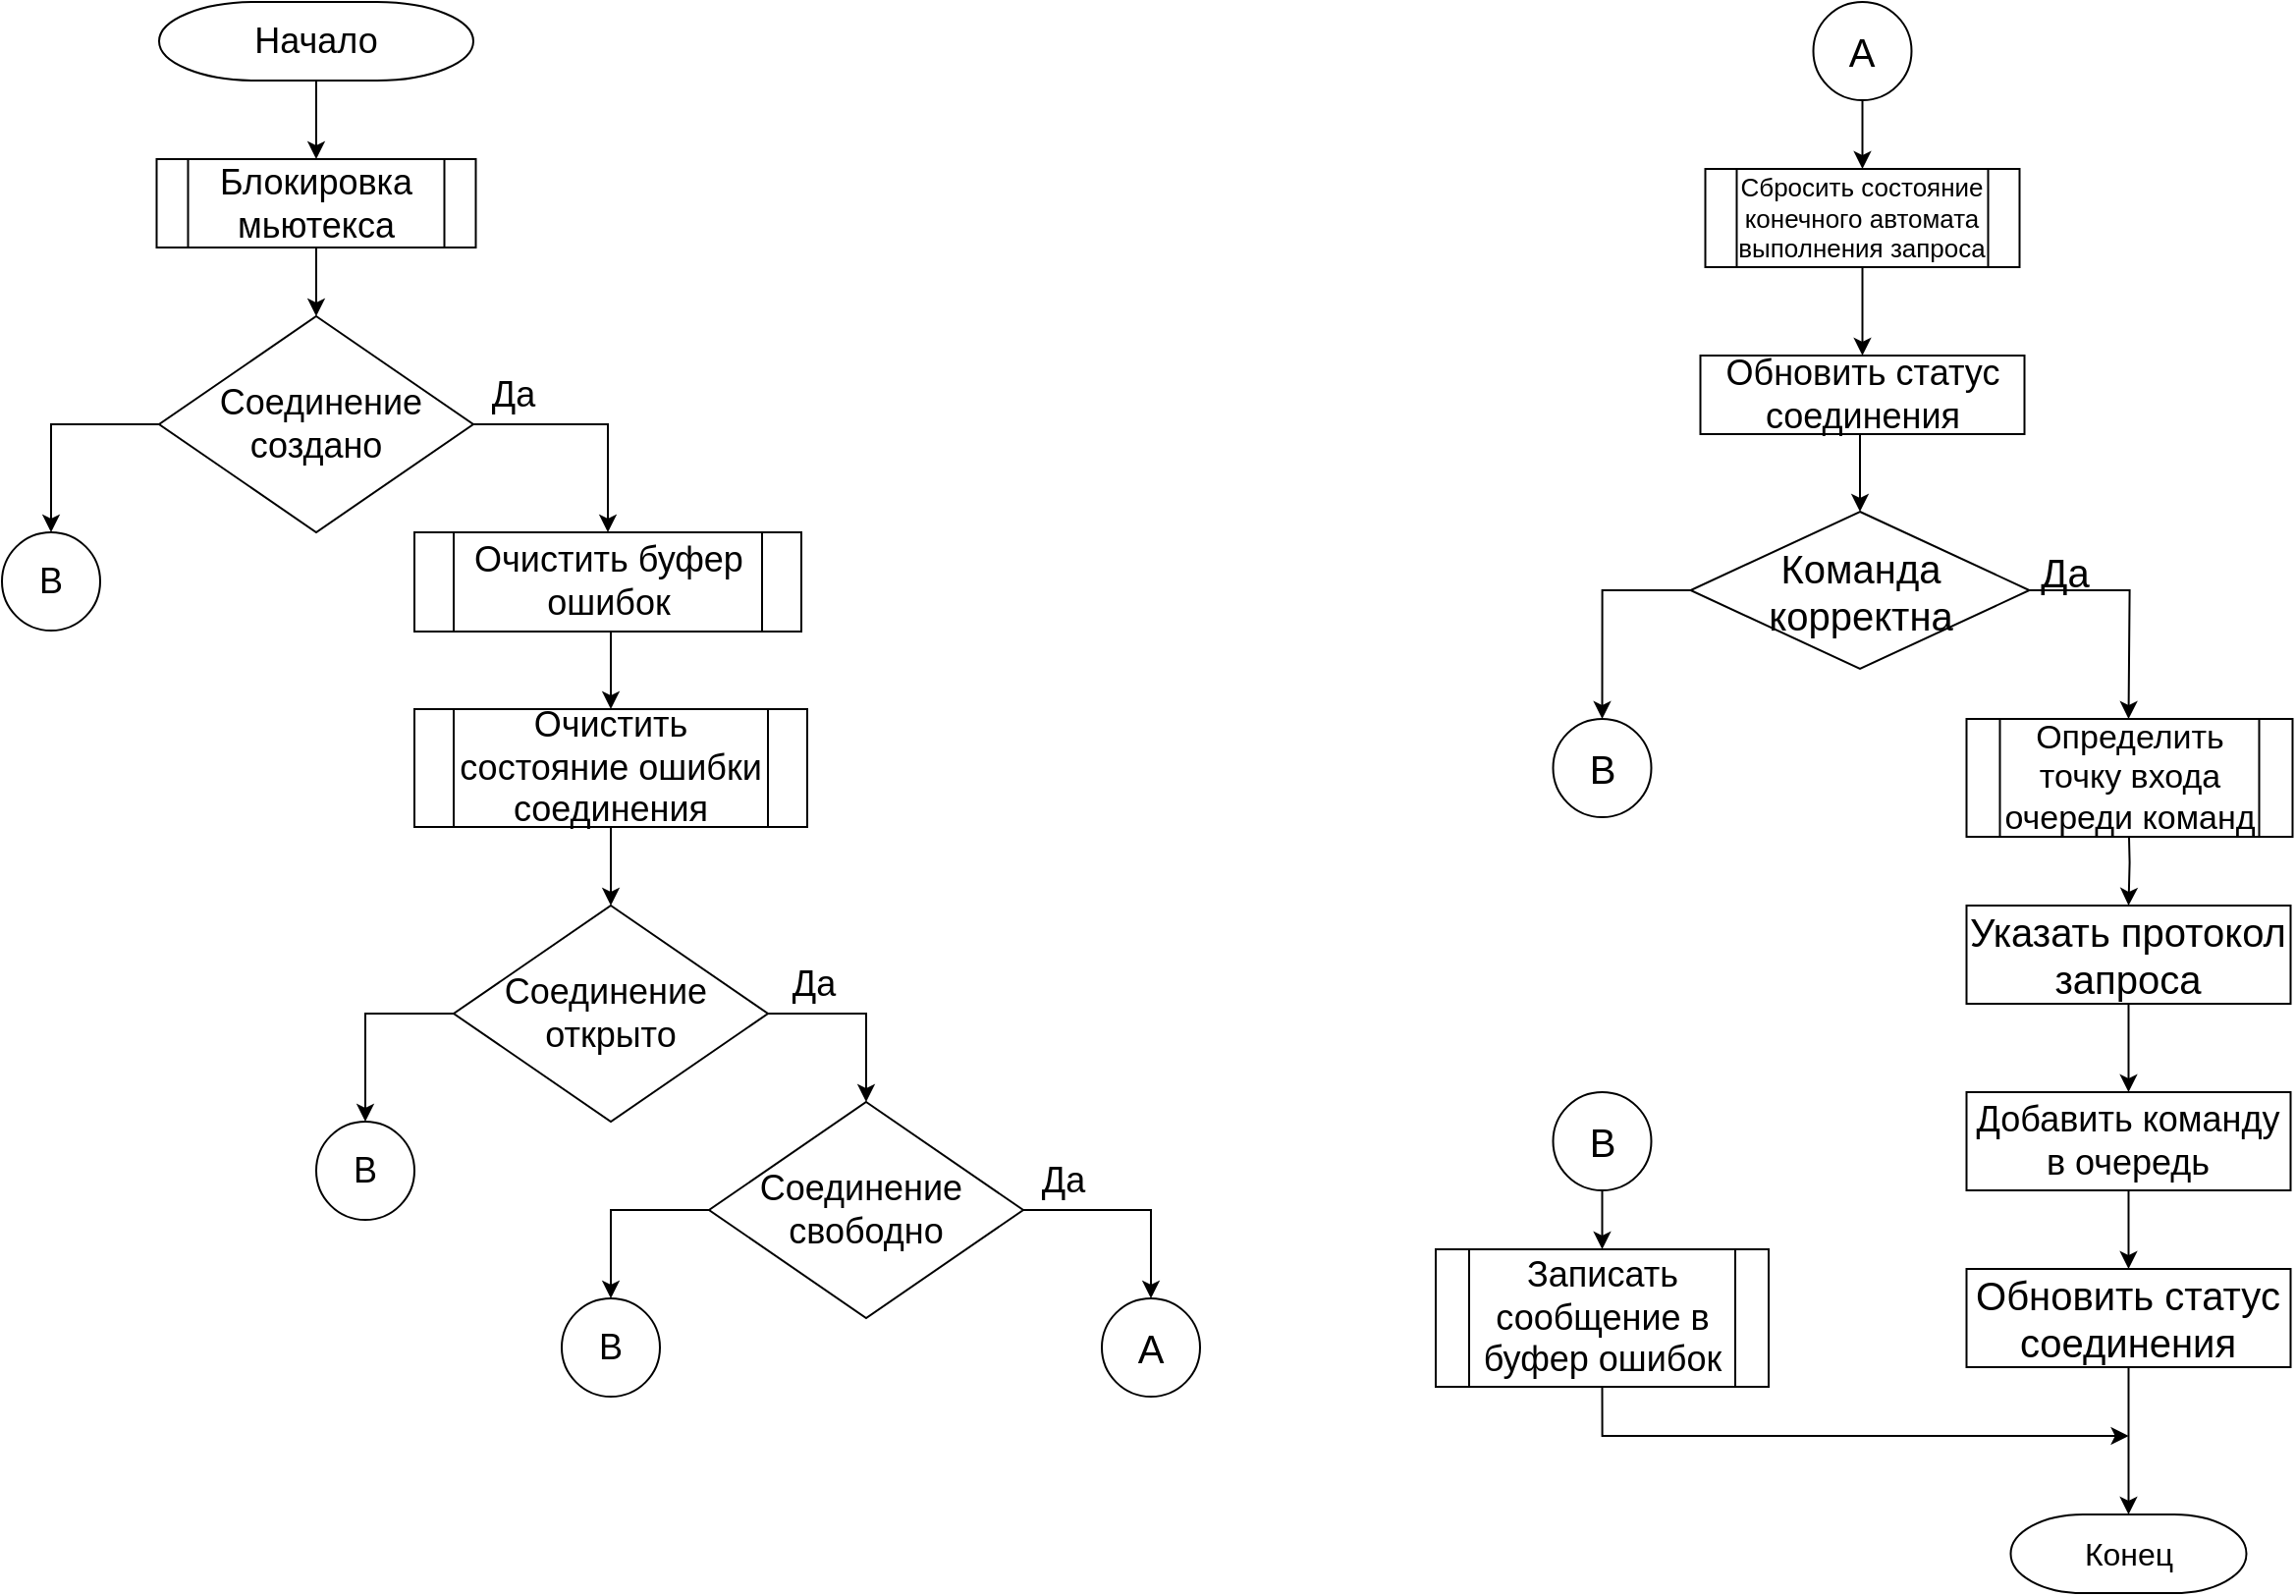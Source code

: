 <mxfile version="13.9.9" type="device"><diagram id="gliHLvQFvIHydyBWGM-A" name="Страница 1"><mxGraphModel dx="2076" dy="1198" grid="1" gridSize="10" guides="1" tooltips="1" connect="1" arrows="1" fold="1" page="1" pageScale="1" pageWidth="827" pageHeight="1169" math="0" shadow="0"><root><mxCell id="0"/><mxCell id="1" parent="0"/><mxCell id="k-T3QM_nEGs3dEqhVsLz-6" style="edgeStyle=orthogonalEdgeStyle;rounded=0;orthogonalLoop=1;jettySize=auto;html=1;exitX=0.5;exitY=1;exitDx=0;exitDy=0;exitPerimeter=0;entryX=0.5;entryY=0;entryDx=0;entryDy=0;" parent="1" source="k-T3QM_nEGs3dEqhVsLz-3" target="FiapiD2SMN-c5rCHMdfq-1" edge="1"><mxGeometry relative="1" as="geometry"><mxPoint x="220" y="75" as="targetPoint"/></mxGeometry></mxCell><mxCell id="k-T3QM_nEGs3dEqhVsLz-3" value="&lt;font style=&quot;font-size: 18px&quot;&gt;Начало&lt;/font&gt;" style="strokeWidth=1;html=1;shape=mxgraph.flowchart.terminator;whiteSpace=wrap;fontSize=16;" parent="1" vertex="1"><mxGeometry x="140" width="160" height="40" as="geometry"/></mxCell><mxCell id="k-T3QM_nEGs3dEqhVsLz-7" style="edgeStyle=orthogonalEdgeStyle;rounded=0;orthogonalLoop=1;jettySize=auto;html=1;exitX=0.5;exitY=1;exitDx=0;exitDy=0;entryX=0.5;entryY=0;entryDx=0;entryDy=0;" parent="1" source="FiapiD2SMN-c5rCHMdfq-1" edge="1"><mxGeometry relative="1" as="geometry"><mxPoint x="220" y="160" as="targetPoint"/><mxPoint x="220" y="120" as="sourcePoint"/></mxGeometry></mxCell><mxCell id="56lKAfg88FO6pdRmh2W5-32" style="edgeStyle=orthogonalEdgeStyle;rounded=0;orthogonalLoop=1;jettySize=auto;html=1;exitX=1;exitY=0.5;exitDx=0;exitDy=0;entryX=0.5;entryY=0;entryDx=0;entryDy=0;fontSize=16;" parent="1" source="WbcLAFBfRxNihGQ3WSMr-1" target="56lKAfg88FO6pdRmh2W5-18" edge="1"><mxGeometry relative="1" as="geometry"><mxPoint x="305" y="204.75" as="sourcePoint"/></mxGeometry></mxCell><mxCell id="k-T3QM_nEGs3dEqhVsLz-21" value="&lt;font style=&quot;font-size: 18px&quot;&gt;Да&lt;/font&gt;" style="text;html=1;align=center;verticalAlign=middle;resizable=0;points=[];autosize=1;fontSize=16;" parent="1" vertex="1"><mxGeometry x="300" y="190" width="40" height="20" as="geometry"/></mxCell><mxCell id="56lKAfg88FO6pdRmh2W5-34" style="edgeStyle=orthogonalEdgeStyle;rounded=0;orthogonalLoop=1;jettySize=auto;html=1;exitX=1;exitY=0.5;exitDx=0;exitDy=0;fontSize=16;" parent="1" source="WbcLAFBfRxNihGQ3WSMr-2" target="FiapiD2SMN-c5rCHMdfq-9" edge="1"><mxGeometry relative="1" as="geometry"><mxPoint x="520" y="570" as="targetPoint"/><mxPoint x="443" y="560" as="sourcePoint"/></mxGeometry></mxCell><mxCell id="JhBjwZLPoNHoTHyixY-U-13" style="edgeStyle=orthogonalEdgeStyle;rounded=0;orthogonalLoop=1;jettySize=auto;html=1;exitX=0.5;exitY=1;exitDx=0;exitDy=0;entryX=0.5;entryY=0;entryDx=0;entryDy=0;" parent="1" source="56lKAfg88FO6pdRmh2W5-18" target="JhBjwZLPoNHoTHyixY-U-16" edge="1"><mxGeometry relative="1" as="geometry"><mxPoint x="363.0" y="360" as="targetPoint"/></mxGeometry></mxCell><mxCell id="56lKAfg88FO6pdRmh2W5-18" value="&lt;font style=&quot;font-size: 18px&quot;&gt;Очистить буфер ошибок&lt;/font&gt;" style="shape=process;whiteSpace=wrap;html=1;backgroundOutline=1;fontSize=16;" parent="1" vertex="1"><mxGeometry x="270" y="270" width="197" height="50.5" as="geometry"/></mxCell><mxCell id="56lKAfg88FO6pdRmh2W5-52" style="edgeStyle=orthogonalEdgeStyle;rounded=0;orthogonalLoop=1;jettySize=auto;html=1;exitX=1;exitY=0.5;exitDx=0;exitDy=0;exitPerimeter=0;entryX=0.5;entryY=0;entryDx=0;entryDy=0;fontSize=16;" parent="1" source="56lKAfg88FO6pdRmh2W5-25" edge="1"><mxGeometry relative="1" as="geometry"><mxPoint x="1142.75" y="365" as="targetPoint"/></mxGeometry></mxCell><mxCell id="JhBjwZLPoNHoTHyixY-U-4" style="edgeStyle=orthogonalEdgeStyle;rounded=0;orthogonalLoop=1;jettySize=auto;html=1;exitX=0;exitY=0.5;exitDx=0;exitDy=0;exitPerimeter=0;entryX=0.5;entryY=0;entryDx=0;entryDy=0;" parent="1" source="56lKAfg88FO6pdRmh2W5-25" target="56lKAfg88FO6pdRmh2W5-56" edge="1"><mxGeometry relative="1" as="geometry"/></mxCell><mxCell id="56lKAfg88FO6pdRmh2W5-25" value="&lt;font style=&quot;font-size: 20px&quot;&gt;Команда&lt;br&gt;корректна&lt;/font&gt;" style="strokeWidth=1;html=1;shape=mxgraph.flowchart.decision;whiteSpace=wrap;fontSize=16;" parent="1" vertex="1"><mxGeometry x="919.75" y="259.5" width="172.5" height="80" as="geometry"/></mxCell><mxCell id="56lKAfg88FO6pdRmh2W5-29" style="edgeStyle=orthogonalEdgeStyle;rounded=0;orthogonalLoop=1;jettySize=auto;html=1;exitX=0.5;exitY=1;exitDx=0;exitDy=0;entryX=0.5;entryY=0;entryDx=0;entryDy=0;fontSize=16;" parent="1" target="56lKAfg88FO6pdRmh2W5-28" edge="1"><mxGeometry relative="1" as="geometry"><mxPoint x="1142.75" y="415" as="sourcePoint"/></mxGeometry></mxCell><mxCell id="56lKAfg88FO6pdRmh2W5-31" style="edgeStyle=orthogonalEdgeStyle;rounded=0;orthogonalLoop=1;jettySize=auto;html=1;exitX=0.5;exitY=1;exitDx=0;exitDy=0;entryX=0.5;entryY=0;entryDx=0;entryDy=0;fontSize=16;" parent="1" source="56lKAfg88FO6pdRmh2W5-28" target="56lKAfg88FO6pdRmh2W5-30" edge="1"><mxGeometry relative="1" as="geometry"/></mxCell><mxCell id="56lKAfg88FO6pdRmh2W5-28" value="&lt;font style=&quot;font-size: 20px&quot;&gt;Указать протокол запроса&lt;/font&gt;" style="rounded=0;whiteSpace=wrap;html=1;fontSize=16;" parent="1" vertex="1"><mxGeometry x="1060.25" y="460" width="165" height="50" as="geometry"/></mxCell><mxCell id="56lKAfg88FO6pdRmh2W5-45" style="edgeStyle=orthogonalEdgeStyle;rounded=0;orthogonalLoop=1;jettySize=auto;html=1;exitX=0.5;exitY=1;exitDx=0;exitDy=0;entryX=0.5;entryY=0;entryDx=0;entryDy=0;fontSize=16;" parent="1" source="56lKAfg88FO6pdRmh2W5-30" target="56lKAfg88FO6pdRmh2W5-44" edge="1"><mxGeometry relative="1" as="geometry"/></mxCell><mxCell id="56lKAfg88FO6pdRmh2W5-30" value="&lt;font style=&quot;font-size: 18px&quot;&gt;Добавить команду в очередь&lt;/font&gt;" style="rounded=0;whiteSpace=wrap;html=1;fontSize=16;" parent="1" vertex="1"><mxGeometry x="1060.25" y="555" width="165" height="50" as="geometry"/></mxCell><mxCell id="56lKAfg88FO6pdRmh2W5-37" value="&lt;font style=&quot;font-size: 18px&quot;&gt;В&lt;/font&gt;" style="ellipse;whiteSpace=wrap;html=1;aspect=fixed;" parent="1" vertex="1"><mxGeometry x="220" y="570" width="50" height="50" as="geometry"/></mxCell><mxCell id="56lKAfg88FO6pdRmh2W5-41" value="&lt;font style=&quot;font-size: 18px&quot;&gt;Да&lt;/font&gt;" style="text;html=1;align=center;verticalAlign=middle;resizable=0;points=[];autosize=1;fontSize=16;" parent="1" vertex="1"><mxGeometry x="453" y="490" width="40" height="20" as="geometry"/></mxCell><mxCell id="56lKAfg88FO6pdRmh2W5-51" style="edgeStyle=orthogonalEdgeStyle;rounded=0;orthogonalLoop=1;jettySize=auto;html=1;exitX=0.5;exitY=1;exitDx=0;exitDy=0;entryX=0.5;entryY=0;entryDx=0;entryDy=0;entryPerimeter=0;fontSize=16;" parent="1" source="FiapiD2SMN-c5rCHMdfq-6" target="56lKAfg88FO6pdRmh2W5-25" edge="1"><mxGeometry relative="1" as="geometry"><mxPoint x="1006" y="220" as="sourcePoint"/></mxGeometry></mxCell><mxCell id="56lKAfg88FO6pdRmh2W5-55" style="edgeStyle=orthogonalEdgeStyle;rounded=0;orthogonalLoop=1;jettySize=auto;html=1;exitX=0.5;exitY=1;exitDx=0;exitDy=0;entryX=0.5;entryY=0;entryDx=0;entryDy=0;entryPerimeter=0;fontSize=16;" parent="1" source="56lKAfg88FO6pdRmh2W5-44" target="56lKAfg88FO6pdRmh2W5-54" edge="1"><mxGeometry relative="1" as="geometry"/></mxCell><mxCell id="56lKAfg88FO6pdRmh2W5-44" value="&lt;font style=&quot;font-size: 20px&quot;&gt;Обновить статус соединения&lt;/font&gt;" style="rounded=0;whiteSpace=wrap;html=1;fontSize=16;" parent="1" vertex="1"><mxGeometry x="1060.25" y="645" width="165" height="50" as="geometry"/></mxCell><mxCell id="56lKAfg88FO6pdRmh2W5-53" value="&lt;font style=&quot;font-size: 20px&quot;&gt;Да&lt;/font&gt;" style="text;html=1;align=center;verticalAlign=middle;resizable=0;points=[];autosize=1;fontSize=16;" parent="1" vertex="1"><mxGeometry x="1089.75" y="274.5" width="40" height="30" as="geometry"/></mxCell><mxCell id="56lKAfg88FO6pdRmh2W5-54" value="Конец" style="strokeWidth=1;html=1;shape=mxgraph.flowchart.terminator;whiteSpace=wrap;fontSize=16;" parent="1" vertex="1"><mxGeometry x="1082.75" y="770" width="120" height="40" as="geometry"/></mxCell><mxCell id="56lKAfg88FO6pdRmh2W5-56" value="&lt;font style=&quot;font-size: 20px&quot;&gt;В&lt;/font&gt;" style="ellipse;whiteSpace=wrap;html=1;aspect=fixed;" parent="1" vertex="1"><mxGeometry x="849.75" y="365" width="50" height="50" as="geometry"/></mxCell><mxCell id="56lKAfg88FO6pdRmh2W5-63" style="edgeStyle=orthogonalEdgeStyle;rounded=0;orthogonalLoop=1;jettySize=auto;html=1;exitX=0.5;exitY=1;exitDx=0;exitDy=0;fontSize=16;" parent="1" edge="1"><mxGeometry relative="1" as="geometry"><Array as="points"><mxPoint x="874.75" y="730"/><mxPoint x="1142.75" y="730"/></Array><mxPoint x="874.75" y="705" as="sourcePoint"/><mxPoint x="1142.75" y="730" as="targetPoint"/></mxGeometry></mxCell><mxCell id="56lKAfg88FO6pdRmh2W5-60" value="&lt;font style=&quot;font-size: 18px&quot;&gt;Записать сообщение в буфер ошибок&lt;/font&gt;" style="shape=process;whiteSpace=wrap;html=1;backgroundOutline=1;fontSize=16;" parent="1" vertex="1"><mxGeometry x="790" y="635" width="169.5" height="70" as="geometry"/></mxCell><mxCell id="JhBjwZLPoNHoTHyixY-U-1" style="edgeStyle=orthogonalEdgeStyle;rounded=0;orthogonalLoop=1;jettySize=auto;html=1;exitX=0;exitY=0.5;exitDx=0;exitDy=0;entryX=0.5;entryY=0;entryDx=0;entryDy=0;" parent="1" source="WbcLAFBfRxNihGQ3WSMr-1" target="gvEtuCaEZzH9qgQd8fF5-1" edge="1"><mxGeometry relative="1" as="geometry"/></mxCell><mxCell id="WbcLAFBfRxNihGQ3WSMr-1" value="&lt;font style=&quot;font-size: 18px&quot;&gt;&amp;nbsp; Соединение&amp;nbsp;&lt;br&gt;создано&lt;/font&gt;" style="rhombus;whiteSpace=wrap;html=1;" parent="1" vertex="1"><mxGeometry x="140" y="160" width="160" height="110" as="geometry"/></mxCell><mxCell id="WbcLAFBfRxNihGQ3WSMr-5" style="edgeStyle=orthogonalEdgeStyle;rounded=0;orthogonalLoop=1;jettySize=auto;html=1;exitX=0;exitY=0.5;exitDx=0;exitDy=0;entryX=0.5;entryY=0;entryDx=0;entryDy=0;" parent="1" source="WbcLAFBfRxNihGQ3WSMr-2" target="56lKAfg88FO6pdRmh2W5-37" edge="1"><mxGeometry relative="1" as="geometry"><mxPoint x="230" y="635" as="targetPoint"/></mxGeometry></mxCell><mxCell id="WbcLAFBfRxNihGQ3WSMr-2" value="&lt;font style=&quot;font-size: 18px&quot;&gt;Соединение&amp;nbsp;&lt;br&gt;открыто&lt;/font&gt;" style="rhombus;whiteSpace=wrap;html=1;" parent="1" vertex="1"><mxGeometry x="290" y="460" width="160" height="110" as="geometry"/></mxCell><mxCell id="gvEtuCaEZzH9qgQd8fF5-1" value="&lt;font style=&quot;font-size: 18px&quot;&gt;В&lt;/font&gt;" style="ellipse;whiteSpace=wrap;html=1;aspect=fixed;" parent="1" vertex="1"><mxGeometry x="60" y="270" width="50" height="50" as="geometry"/></mxCell><mxCell id="JhBjwZLPoNHoTHyixY-U-6" style="edgeStyle=orthogonalEdgeStyle;rounded=0;orthogonalLoop=1;jettySize=auto;html=1;exitX=0.5;exitY=1;exitDx=0;exitDy=0;entryX=0.5;entryY=0;entryDx=0;entryDy=0;" parent="1" source="JhBjwZLPoNHoTHyixY-U-5" edge="1"><mxGeometry relative="1" as="geometry"><mxPoint x="874.75" y="635" as="targetPoint"/></mxGeometry></mxCell><mxCell id="JhBjwZLPoNHoTHyixY-U-5" value="&lt;font style=&quot;font-size: 20px&quot;&gt;В&lt;/font&gt;" style="ellipse;whiteSpace=wrap;html=1;aspect=fixed;" parent="1" vertex="1"><mxGeometry x="849.75" y="555" width="50" height="50" as="geometry"/></mxCell><mxCell id="JhBjwZLPoNHoTHyixY-U-7" value="&lt;font style=&quot;font-size: 17px&quot;&gt;Определить точку входа очереди команд&lt;/font&gt;" style="shape=process;whiteSpace=wrap;html=1;backgroundOutline=1;fontSize=16;" parent="1" vertex="1"><mxGeometry x="1060.25" y="365" width="166" height="60" as="geometry"/></mxCell><mxCell id="JhBjwZLPoNHoTHyixY-U-15" style="edgeStyle=orthogonalEdgeStyle;rounded=0;orthogonalLoop=1;jettySize=auto;html=1;exitX=0.5;exitY=1;exitDx=0;exitDy=0;entryX=0.5;entryY=0;entryDx=0;entryDy=0;" parent="1" source="JhBjwZLPoNHoTHyixY-U-16" target="WbcLAFBfRxNihGQ3WSMr-2" edge="1"><mxGeometry relative="1" as="geometry"><mxPoint x="363.5" y="420" as="sourcePoint"/></mxGeometry></mxCell><mxCell id="JhBjwZLPoNHoTHyixY-U-16" value="&lt;font style=&quot;font-size: 18px&quot;&gt;Очистить состояние ошибки соединения&lt;/font&gt;" style="shape=process;whiteSpace=wrap;html=1;backgroundOutline=1;fontSize=16;" parent="1" vertex="1"><mxGeometry x="270" y="360" width="200" height="60" as="geometry"/></mxCell><mxCell id="FiapiD2SMN-c5rCHMdfq-1" value="&lt;span style=&quot;font-size: 18px&quot;&gt;Блокировка мьютекса&lt;/span&gt;" style="shape=process;whiteSpace=wrap;html=1;backgroundOutline=1;" vertex="1" parent="1"><mxGeometry x="138.75" y="80" width="162.5" height="45" as="geometry"/></mxCell><mxCell id="FiapiD2SMN-c5rCHMdfq-4" style="edgeStyle=orthogonalEdgeStyle;rounded=0;orthogonalLoop=1;jettySize=auto;html=1;exitX=0.5;exitY=1;exitDx=0;exitDy=0;entryX=0.5;entryY=0;entryDx=0;entryDy=0;fontSize=16;" edge="1" parent="1" source="FiapiD2SMN-c5rCHMdfq-8" target="FiapiD2SMN-c5rCHMdfq-6"><mxGeometry relative="1" as="geometry"><mxPoint x="1245.5" y="125" as="sourcePoint"/></mxGeometry></mxCell><mxCell id="FiapiD2SMN-c5rCHMdfq-6" value="&lt;font style=&quot;font-size: 18px&quot;&gt;Обновить статус соединения&lt;/font&gt;" style="rounded=0;whiteSpace=wrap;html=1;fontSize=16;" vertex="1" parent="1"><mxGeometry x="924.75" y="180" width="165" height="40" as="geometry"/></mxCell><mxCell id="FiapiD2SMN-c5rCHMdfq-8" value="&lt;font style=&quot;font-size: 13px&quot;&gt;Сбросить состояние конечного автомата выполнения запроса&lt;/font&gt;" style="shape=process;whiteSpace=wrap;html=1;backgroundOutline=1;rounded=0;strokeWidth=1;" vertex="1" parent="1"><mxGeometry x="927.25" y="85" width="160" height="50" as="geometry"/></mxCell><mxCell id="FiapiD2SMN-c5rCHMdfq-10" style="edgeStyle=orthogonalEdgeStyle;rounded=0;orthogonalLoop=1;jettySize=auto;html=1;exitX=1;exitY=0.5;exitDx=0;exitDy=0;entryX=0.5;entryY=0;entryDx=0;entryDy=0;" edge="1" parent="1" source="FiapiD2SMN-c5rCHMdfq-9" target="FiapiD2SMN-c5rCHMdfq-11"><mxGeometry relative="1" as="geometry"><mxPoint x="640" y="680" as="targetPoint"/></mxGeometry></mxCell><mxCell id="FiapiD2SMN-c5rCHMdfq-14" style="edgeStyle=orthogonalEdgeStyle;rounded=0;orthogonalLoop=1;jettySize=auto;html=1;exitX=0;exitY=0.5;exitDx=0;exitDy=0;entryX=0.5;entryY=0;entryDx=0;entryDy=0;" edge="1" parent="1" source="FiapiD2SMN-c5rCHMdfq-9" target="FiapiD2SMN-c5rCHMdfq-13"><mxGeometry relative="1" as="geometry"/></mxCell><mxCell id="FiapiD2SMN-c5rCHMdfq-9" value="&lt;font style=&quot;font-size: 18px&quot;&gt;Соединение&amp;nbsp;&lt;br&gt;свободно&lt;/font&gt;" style="rhombus;whiteSpace=wrap;html=1;" vertex="1" parent="1"><mxGeometry x="420" y="560" width="160" height="110" as="geometry"/></mxCell><mxCell id="FiapiD2SMN-c5rCHMdfq-11" value="&lt;font style=&quot;font-size: 20px&quot;&gt;А&lt;/font&gt;" style="ellipse;whiteSpace=wrap;html=1;aspect=fixed;" vertex="1" parent="1"><mxGeometry x="620" y="660" width="50" height="50" as="geometry"/></mxCell><mxCell id="FiapiD2SMN-c5rCHMdfq-12" value="&lt;font style=&quot;font-size: 18px&quot;&gt;Да&lt;/font&gt;" style="text;html=1;align=center;verticalAlign=middle;resizable=0;points=[];autosize=1;fontSize=16;" vertex="1" parent="1"><mxGeometry x="580" y="590" width="40" height="20" as="geometry"/></mxCell><mxCell id="FiapiD2SMN-c5rCHMdfq-13" value="&lt;font style=&quot;font-size: 18px&quot;&gt;В&lt;/font&gt;" style="ellipse;whiteSpace=wrap;html=1;aspect=fixed;" vertex="1" parent="1"><mxGeometry x="345" y="660" width="50" height="50" as="geometry"/></mxCell><mxCell id="FiapiD2SMN-c5rCHMdfq-16" style="edgeStyle=orthogonalEdgeStyle;rounded=0;orthogonalLoop=1;jettySize=auto;html=1;exitX=0.5;exitY=1;exitDx=0;exitDy=0;entryX=0.5;entryY=0;entryDx=0;entryDy=0;" edge="1" parent="1" source="FiapiD2SMN-c5rCHMdfq-15" target="FiapiD2SMN-c5rCHMdfq-8"><mxGeometry relative="1" as="geometry"/></mxCell><mxCell id="FiapiD2SMN-c5rCHMdfq-15" value="&lt;font style=&quot;font-size: 20px&quot;&gt;А&lt;/font&gt;" style="ellipse;whiteSpace=wrap;html=1;aspect=fixed;" vertex="1" parent="1"><mxGeometry x="982.25" width="50" height="50" as="geometry"/></mxCell></root></mxGraphModel></diagram></mxfile>